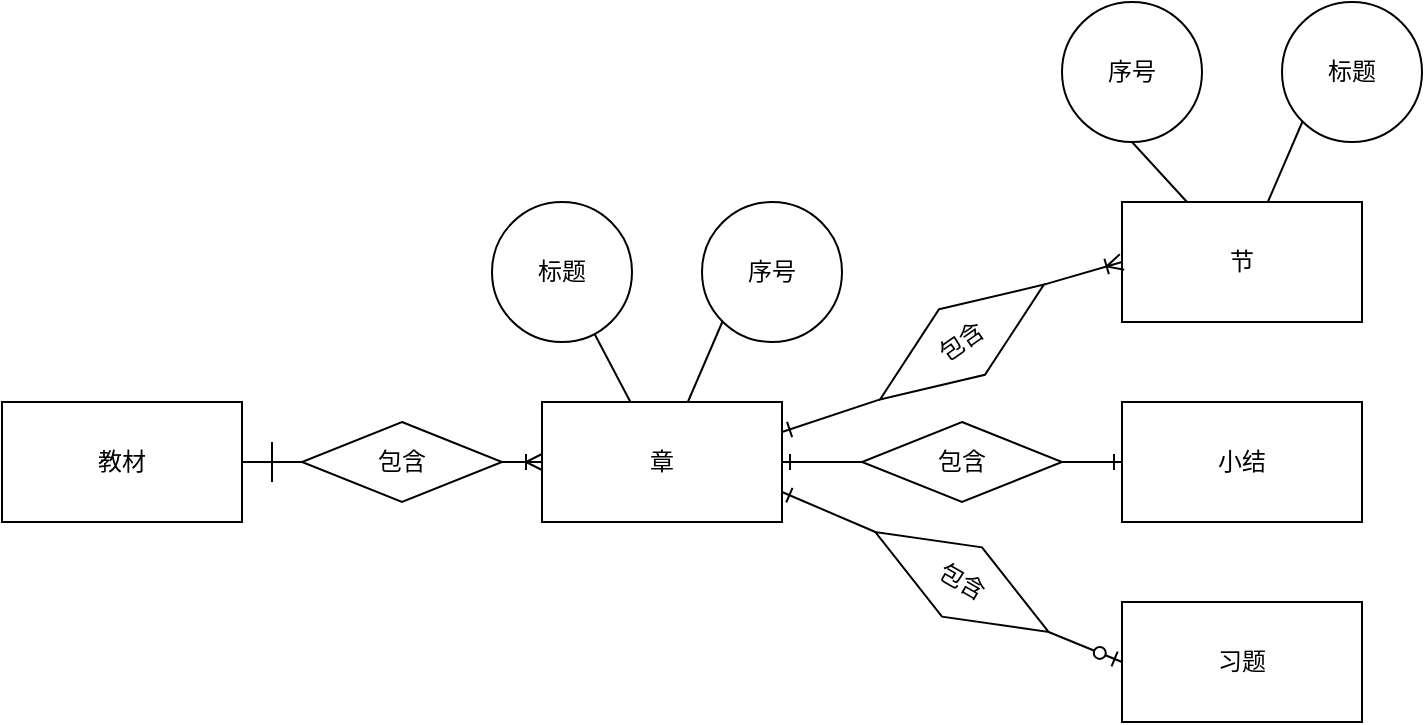 <mxfile version="20.4.0" type="device" pages="3"><diagram id="R2lEEEUBdFMjLlhIrx00" name="Page-1"><mxGraphModel dx="1112" dy="591" grid="1" gridSize="10" guides="1" tooltips="1" connect="1" arrows="1" fold="1" page="1" pageScale="1" pageWidth="850" pageHeight="1100" math="0" shadow="0" extFonts="Permanent Marker^https://fonts.googleapis.com/css?family=Permanent+Marker"><root><mxCell id="0"/><mxCell id="1" parent="0"/><mxCell id="5lF1x7l7lH-9yc8INlFA-1" value="教材" style="rounded=0;whiteSpace=wrap;html=1;" vertex="1" parent="1"><mxGeometry x="110" y="220" width="120" height="60" as="geometry"/></mxCell><mxCell id="5lF1x7l7lH-9yc8INlFA-4" value="标题" style="ellipse;whiteSpace=wrap;html=1;aspect=fixed;" vertex="1" parent="1"><mxGeometry x="750" y="20" width="70" height="70" as="geometry"/></mxCell><mxCell id="5lF1x7l7lH-9yc8INlFA-29" style="edgeStyle=none;rounded=0;orthogonalLoop=1;jettySize=auto;html=1;endArrow=none;endFill=0;" edge="1" parent="1" source="5lF1x7l7lH-9yc8INlFA-5" target="5lF1x7l7lH-9yc8INlFA-22"><mxGeometry relative="1" as="geometry"/></mxCell><mxCell id="5lF1x7l7lH-9yc8INlFA-30" style="edgeStyle=none;rounded=0;orthogonalLoop=1;jettySize=auto;html=1;entryX=0;entryY=1;entryDx=0;entryDy=0;endArrow=none;endFill=0;" edge="1" parent="1" source="5lF1x7l7lH-9yc8INlFA-5" target="5lF1x7l7lH-9yc8INlFA-23"><mxGeometry relative="1" as="geometry"/></mxCell><mxCell id="5lF1x7l7lH-9yc8INlFA-5" value="章" style="rounded=0;whiteSpace=wrap;html=1;" vertex="1" parent="1"><mxGeometry x="380" y="220" width="120" height="60" as="geometry"/></mxCell><mxCell id="5lF1x7l7lH-9yc8INlFA-6" value="序号" style="ellipse;whiteSpace=wrap;html=1;aspect=fixed;" vertex="1" parent="1"><mxGeometry x="640" y="20" width="70" height="70" as="geometry"/></mxCell><mxCell id="5lF1x7l7lH-9yc8INlFA-25" style="edgeStyle=none;rounded=0;orthogonalLoop=1;jettySize=auto;html=1;entryX=0.5;entryY=1;entryDx=0;entryDy=0;endArrow=none;endFill=0;" edge="1" parent="1" source="5lF1x7l7lH-9yc8INlFA-7" target="5lF1x7l7lH-9yc8INlFA-6"><mxGeometry relative="1" as="geometry"/></mxCell><mxCell id="5lF1x7l7lH-9yc8INlFA-28" style="edgeStyle=none;rounded=0;orthogonalLoop=1;jettySize=auto;html=1;entryX=0;entryY=1;entryDx=0;entryDy=0;endArrow=none;endFill=0;" edge="1" parent="1" source="5lF1x7l7lH-9yc8INlFA-7" target="5lF1x7l7lH-9yc8INlFA-4"><mxGeometry relative="1" as="geometry"/></mxCell><mxCell id="5lF1x7l7lH-9yc8INlFA-7" value="节" style="rounded=0;whiteSpace=wrap;html=1;" vertex="1" parent="1"><mxGeometry x="670" y="120" width="120" height="60" as="geometry"/></mxCell><mxCell id="5lF1x7l7lH-9yc8INlFA-8" value="小结" style="rounded=0;whiteSpace=wrap;html=1;" vertex="1" parent="1"><mxGeometry x="670" y="220" width="120" height="60" as="geometry"/></mxCell><mxCell id="5lF1x7l7lH-9yc8INlFA-9" value="习题" style="rounded=0;whiteSpace=wrap;html=1;" vertex="1" parent="1"><mxGeometry x="670" y="320" width="120" height="60" as="geometry"/></mxCell><mxCell id="5lF1x7l7lH-9yc8INlFA-16" value="" style="edgeStyle=entityRelationEdgeStyle;fontSize=12;html=1;endArrow=ERoneToMany;rounded=0;entryX=0;entryY=0.5;entryDx=0;entryDy=0;" edge="1" parent="1" target="5lF1x7l7lH-9yc8INlFA-5"><mxGeometry width="100" height="100" relative="1" as="geometry"><mxPoint x="230" y="250" as="sourcePoint"/><mxPoint x="300" y="150" as="targetPoint"/></mxGeometry></mxCell><mxCell id="5lF1x7l7lH-9yc8INlFA-19" value="" style="line;strokeWidth=1;direction=south;html=1;perimeter=backbonePerimeter;points=[];outlineConnect=0;" vertex="1" parent="1"><mxGeometry x="240" y="240" width="10" height="20" as="geometry"/></mxCell><mxCell id="5lF1x7l7lH-9yc8INlFA-22" value="标题" style="ellipse;whiteSpace=wrap;html=1;aspect=fixed;" vertex="1" parent="1"><mxGeometry x="355" y="120" width="70" height="70" as="geometry"/></mxCell><mxCell id="5lF1x7l7lH-9yc8INlFA-23" value="序号" style="ellipse;whiteSpace=wrap;html=1;aspect=fixed;" vertex="1" parent="1"><mxGeometry x="460" y="120" width="70" height="70" as="geometry"/></mxCell><mxCell id="5lF1x7l7lH-9yc8INlFA-37" value="" style="fontSize=12;html=1;endArrow=ERoneToMany;rounded=0;entryX=0;entryY=0.5;entryDx=0;entryDy=0;exitX=1;exitY=0.5;exitDx=0;exitDy=0;startArrow=none;" edge="1" parent="1" source="5lF1x7l7lH-9yc8INlFA-43" target="5lF1x7l7lH-9yc8INlFA-7"><mxGeometry width="100" height="100" relative="1" as="geometry"><mxPoint x="500" y="230" as="sourcePoint"/><mxPoint x="590" y="230" as="targetPoint"/></mxGeometry></mxCell><mxCell id="5lF1x7l7lH-9yc8INlFA-41" value="包含" style="rhombus;whiteSpace=wrap;html=1;strokeWidth=1;" vertex="1" parent="1"><mxGeometry x="260" y="230" width="100" height="40" as="geometry"/></mxCell><mxCell id="5lF1x7l7lH-9yc8INlFA-42" value="包含" style="rhombus;whiteSpace=wrap;html=1;strokeWidth=1;" vertex="1" parent="1"><mxGeometry x="540" y="230" width="100" height="40" as="geometry"/></mxCell><mxCell id="5lF1x7l7lH-9yc8INlFA-43" value="包含" style="rhombus;whiteSpace=wrap;html=1;strokeWidth=1;rotation=-35;" vertex="1" parent="1"><mxGeometry x="540" y="170" width="100" height="40" as="geometry"/></mxCell><mxCell id="5lF1x7l7lH-9yc8INlFA-44" value="包含" style="rhombus;whiteSpace=wrap;html=1;strokeWidth=1;rotation=30;" vertex="1" parent="1"><mxGeometry x="540" y="290" width="100" height="40" as="geometry"/></mxCell><mxCell id="H2vEn4O_AWB0RHBr5xlW-2" value="" style="fontSize=12;html=1;endArrow=ERzeroToOne;endFill=1;rounded=0;exitX=1;exitY=0.5;exitDx=0;exitDy=0;entryX=0;entryY=0.5;entryDx=0;entryDy=0;" edge="1" parent="1" source="5lF1x7l7lH-9yc8INlFA-44" target="5lF1x7l7lH-9yc8INlFA-9"><mxGeometry width="100" height="100" relative="1" as="geometry"><mxPoint x="610" y="410" as="sourcePoint"/><mxPoint x="710" y="310" as="targetPoint"/></mxGeometry></mxCell><mxCell id="H2vEn4O_AWB0RHBr5xlW-3" value="" style="fontSize=12;html=1;endArrow=ERone;endFill=1;rounded=0;exitX=0;exitY=0.5;exitDx=0;exitDy=0;entryX=1;entryY=0.25;entryDx=0;entryDy=0;" edge="1" parent="1" source="5lF1x7l7lH-9yc8INlFA-43" target="5lF1x7l7lH-9yc8INlFA-5"><mxGeometry width="100" height="100" relative="1" as="geometry"><mxPoint x="400" y="350" as="sourcePoint"/><mxPoint x="500" y="250" as="targetPoint"/></mxGeometry></mxCell><mxCell id="H2vEn4O_AWB0RHBr5xlW-4" value="" style="fontSize=12;html=1;endArrow=ERone;endFill=1;rounded=0;exitX=0;exitY=0.5;exitDx=0;exitDy=0;" edge="1" parent="1" source="5lF1x7l7lH-9yc8INlFA-42"><mxGeometry width="100" height="100" relative="1" as="geometry"><mxPoint x="559.042" y="228.679" as="sourcePoint"/><mxPoint x="500" y="250" as="targetPoint"/></mxGeometry></mxCell><mxCell id="H2vEn4O_AWB0RHBr5xlW-5" value="" style="fontSize=12;html=1;endArrow=ERone;endFill=1;rounded=0;exitX=0;exitY=0.5;exitDx=0;exitDy=0;entryX=1;entryY=0.75;entryDx=0;entryDy=0;" edge="1" parent="1" source="5lF1x7l7lH-9yc8INlFA-44" target="5lF1x7l7lH-9yc8INlFA-5"><mxGeometry width="100" height="100" relative="1" as="geometry"><mxPoint x="550" y="260" as="sourcePoint"/><mxPoint x="510" y="260" as="targetPoint"/></mxGeometry></mxCell><mxCell id="H2vEn4O_AWB0RHBr5xlW-6" value="" style="fontSize=12;html=1;endArrow=ERone;endFill=1;rounded=0;exitX=1;exitY=0.5;exitDx=0;exitDy=0;entryX=0;entryY=0.5;entryDx=0;entryDy=0;" edge="1" parent="1" source="5lF1x7l7lH-9yc8INlFA-42" target="5lF1x7l7lH-9yc8INlFA-8"><mxGeometry width="100" height="100" relative="1" as="geometry"><mxPoint x="556.699" y="295" as="sourcePoint"/><mxPoint x="510" y="275" as="targetPoint"/></mxGeometry></mxCell></root></mxGraphModel></diagram><diagram id="JV0Q-4F11BR0c35U2Rp_" name="第 2 页"><mxGraphModel dx="1112" dy="591" grid="1" gridSize="10" guides="1" tooltips="1" connect="1" arrows="1" fold="1" page="1" pageScale="1" pageWidth="827" pageHeight="1169" math="0" shadow="0"><root><mxCell id="0"/><mxCell id="1" parent="0"/><mxCell id="a4vDKqPWCtMJRm8egajv-1" value="教材" style="swimlane;fontStyle=0;align=center;verticalAlign=top;childLayout=stackLayout;horizontal=1;startSize=40;horizontalStack=0;resizeParent=1;resizeParentMax=0;resizeLast=0;collapsible=0;marginBottom=0;html=1;strokeWidth=1;" vertex="1" parent="1"><mxGeometry x="120" y="210" width="140" height="70" as="geometry"/></mxCell><mxCell id="a4vDKqPWCtMJRm8egajv-5" value="章" style="swimlane;fontStyle=0;align=center;verticalAlign=top;childLayout=stackLayout;horizontal=1;startSize=40;horizontalStack=0;resizeParent=1;resizeParentMax=0;resizeLast=0;collapsible=0;marginBottom=0;html=1;strokeWidth=1;" vertex="1" parent="1"><mxGeometry x="360" y="190" width="140" height="70" as="geometry"/></mxCell><mxCell id="a4vDKqPWCtMJRm8egajv-6" value="标题" style="text;html=1;strokeColor=none;fillColor=none;align=left;verticalAlign=middle;spacingLeft=4;spacingRight=4;overflow=hidden;rotatable=0;points=[[0,0.5],[1,0.5]];portConstraint=eastwest;strokeWidth=1;" vertex="1" parent="a4vDKqPWCtMJRm8egajv-5"><mxGeometry y="40" width="140" height="30" as="geometry"/></mxCell><mxCell id="a4vDKqPWCtMJRm8egajv-7" value="节" style="swimlane;fontStyle=0;align=center;verticalAlign=top;childLayout=stackLayout;horizontal=1;startSize=40;horizontalStack=0;resizeParent=1;resizeParentMax=0;resizeLast=0;collapsible=0;marginBottom=0;html=1;strokeWidth=1;" vertex="1" parent="1"><mxGeometry x="590" y="40" width="140" height="100" as="geometry"/></mxCell><mxCell id="a4vDKqPWCtMJRm8egajv-16" value="序号" style="text;html=1;align=left;verticalAlign=middle;spacingLeft=4;spacingRight=4;overflow=hidden;rotatable=0;points=[[0,0.5],[1,0.5]];portConstraint=eastwest;strokeWidth=1;strokeColor=default;" vertex="1" parent="a4vDKqPWCtMJRm8egajv-7"><mxGeometry y="40" width="140" height="30" as="geometry"/></mxCell><mxCell id="a4vDKqPWCtMJRm8egajv-15" value="标题" style="text;html=1;strokeColor=none;fillColor=none;align=left;verticalAlign=middle;spacingLeft=4;spacingRight=4;overflow=hidden;rotatable=0;points=[[0,0.5],[1,0.5]];portConstraint=eastwest;strokeWidth=1;" vertex="1" parent="a4vDKqPWCtMJRm8egajv-7"><mxGeometry y="70" width="140" height="30" as="geometry"/></mxCell><mxCell id="a4vDKqPWCtMJRm8egajv-9" value="习题" style="swimlane;fontStyle=0;align=center;verticalAlign=top;childLayout=stackLayout;horizontal=1;startSize=40;horizontalStack=0;resizeParent=1;resizeParentMax=0;resizeLast=0;collapsible=0;marginBottom=0;html=1;strokeWidth=1;" vertex="1" parent="1"><mxGeometry x="590" y="210" width="140" height="70" as="geometry"/></mxCell><mxCell id="a4vDKqPWCtMJRm8egajv-11" value="小结" style="swimlane;fontStyle=0;align=center;verticalAlign=top;childLayout=stackLayout;horizontal=1;startSize=40;horizontalStack=0;resizeParent=1;resizeParentMax=0;resizeLast=0;collapsible=0;marginBottom=0;html=1;strokeWidth=1;" vertex="1" parent="1"><mxGeometry x="590" y="330" width="140" height="70" as="geometry"/></mxCell><mxCell id="a4vDKqPWCtMJRm8egajv-13" value="序号" style="text;html=1;align=left;verticalAlign=middle;spacingLeft=4;spacingRight=4;overflow=hidden;rotatable=0;points=[[0,0.5],[1,0.5]];portConstraint=eastwest;strokeWidth=1;strokeColor=default;" vertex="1" parent="1"><mxGeometry x="360" y="260" width="140" height="30" as="geometry"/></mxCell><mxCell id="a4vDKqPWCtMJRm8egajv-18" style="edgeStyle=none;rounded=0;orthogonalLoop=1;jettySize=auto;html=1;entryX=0;entryY=0.5;entryDx=0;entryDy=0;endArrow=none;endFill=0;" edge="1" parent="1" source="a4vDKqPWCtMJRm8egajv-17" target="a4vDKqPWCtMJRm8egajv-6"><mxGeometry relative="1" as="geometry"/></mxCell><mxCell id="a4vDKqPWCtMJRm8egajv-17" value="" style="html=1;whiteSpace=wrap;aspect=fixed;shape=isoRectangle;strokeColor=default;strokeWidth=1;" vertex="1" parent="1"><mxGeometry x="260" y="235" width="33.33" height="20" as="geometry"/></mxCell><mxCell id="a4vDKqPWCtMJRm8egajv-19" style="edgeStyle=none;rounded=0;orthogonalLoop=1;jettySize=auto;html=1;entryX=0;entryY=0.5;entryDx=0;entryDy=0;endArrow=none;endFill=0;" edge="1" parent="1" source="a4vDKqPWCtMJRm8egajv-20" target="a4vDKqPWCtMJRm8egajv-9"><mxGeometry relative="1" as="geometry"><mxPoint x="600" y="245" as="targetPoint"/></mxGeometry></mxCell><mxCell id="a4vDKqPWCtMJRm8egajv-20" value="" style="html=1;whiteSpace=wrap;aspect=fixed;shape=isoRectangle;strokeColor=default;strokeWidth=1;" vertex="1" parent="1"><mxGeometry x="500" y="235" width="33.33" height="20" as="geometry"/></mxCell><mxCell id="a4vDKqPWCtMJRm8egajv-21" value="1...n" style="text;html=1;strokeColor=none;fillColor=none;align=center;verticalAlign=middle;whiteSpace=wrap;rounded=0;strokeWidth=1;" vertex="1" parent="1"><mxGeometry x="306.66" y="250" width="60" height="30" as="geometry"/></mxCell><mxCell id="a4vDKqPWCtMJRm8egajv-22" value="1" style="text;html=1;strokeColor=none;fillColor=none;align=center;verticalAlign=middle;whiteSpace=wrap;rounded=0;strokeWidth=1;" vertex="1" parent="1"><mxGeometry x="550" y="250" width="60" height="30" as="geometry"/></mxCell><mxCell id="a4vDKqPWCtMJRm8egajv-26" style="edgeStyle=none;rounded=0;orthogonalLoop=1;jettySize=auto;html=1;entryX=0;entryY=0.25;entryDx=0;entryDy=0;endArrow=none;endFill=0;exitX=0.836;exitY=0.459;exitDx=0;exitDy=0;exitPerimeter=0;" edge="1" parent="1" source="a4vDKqPWCtMJRm8egajv-23" target="a4vDKqPWCtMJRm8egajv-11"><mxGeometry relative="1" as="geometry"/></mxCell><mxCell id="a4vDKqPWCtMJRm8egajv-23" value="" style="html=1;whiteSpace=wrap;aspect=fixed;shape=isoRectangle;strokeColor=default;strokeWidth=1;rotation=30;" vertex="1" parent="1"><mxGeometry x="500" y="290" width="33.33" height="20" as="geometry"/></mxCell><mxCell id="a4vDKqPWCtMJRm8egajv-25" style="edgeStyle=none;rounded=0;orthogonalLoop=1;jettySize=auto;html=1;entryX=0;entryY=0.5;entryDx=0;entryDy=0;endArrow=none;endFill=0;" edge="1" parent="1" source="a4vDKqPWCtMJRm8egajv-24" target="a4vDKqPWCtMJRm8egajv-15"><mxGeometry relative="1" as="geometry"/></mxCell><mxCell id="a4vDKqPWCtMJRm8egajv-24" value="" style="html=1;whiteSpace=wrap;aspect=fixed;shape=isoRectangle;strokeColor=default;strokeWidth=1;rotation=-50;" vertex="1" parent="1"><mxGeometry x="493.7" y="188.45" width="35.92" height="21.55" as="geometry"/></mxCell><mxCell id="a4vDKqPWCtMJRm8egajv-27" value="0...1" style="text;html=1;strokeColor=none;fillColor=none;align=center;verticalAlign=middle;whiteSpace=wrap;rounded=0;strokeWidth=1;rotation=30;" vertex="1" parent="1"><mxGeometry x="541.66" y="330" width="60" height="30" as="geometry"/></mxCell><mxCell id="a4vDKqPWCtMJRm8egajv-28" value="1...n" style="text;html=1;strokeColor=none;fillColor=none;align=center;verticalAlign=middle;whiteSpace=wrap;rounded=0;strokeWidth=1;rotation=-45;" vertex="1" parent="1"><mxGeometry x="541.66" y="140" width="60" height="30" as="geometry"/></mxCell><mxCell id="a4vDKqPWCtMJRm8egajv-30" value="" style="text;html=1;strokeColor=default;fillColor=none;align=left;verticalAlign=middle;spacingLeft=4;spacingRight=4;overflow=hidden;rotatable=0;points=[[0,0.5],[1,0.5]];portConstraint=eastwest;strokeWidth=1;" vertex="1" parent="1"><mxGeometry x="120" y="280" width="140" height="30" as="geometry"/></mxCell><mxCell id="a4vDKqPWCtMJRm8egajv-31" value="" style="text;html=1;strokeColor=default;fillColor=none;align=left;verticalAlign=middle;spacingLeft=4;spacingRight=4;overflow=hidden;rotatable=0;points=[[0,0.5],[1,0.5]];portConstraint=eastwest;strokeWidth=1;" vertex="1" parent="1"><mxGeometry x="360" y="290" width="140" height="30" as="geometry"/></mxCell><mxCell id="a4vDKqPWCtMJRm8egajv-32" value="" style="text;html=1;strokeColor=default;fillColor=none;align=left;verticalAlign=middle;spacingLeft=4;spacingRight=4;overflow=hidden;rotatable=0;points=[[0,0.5],[1,0.5]];portConstraint=eastwest;strokeWidth=1;" vertex="1" parent="1"><mxGeometry x="590" y="140" width="140" height="30" as="geometry"/></mxCell><mxCell id="a4vDKqPWCtMJRm8egajv-33" value="" style="text;html=1;strokeColor=default;fillColor=none;align=left;verticalAlign=middle;spacingLeft=4;spacingRight=4;overflow=hidden;rotatable=0;points=[[0,0.5],[1,0.5]];portConstraint=eastwest;strokeWidth=1;" vertex="1" parent="1"><mxGeometry x="590" y="280" width="140" height="30" as="geometry"/></mxCell><mxCell id="a4vDKqPWCtMJRm8egajv-34" value="" style="text;html=1;strokeColor=default;fillColor=none;align=left;verticalAlign=middle;spacingLeft=4;spacingRight=4;overflow=hidden;rotatable=0;points=[[0,0.5],[1,0.5]];portConstraint=eastwest;strokeWidth=1;" vertex="1" parent="1"><mxGeometry x="590" y="400" width="140" height="30" as="geometry"/></mxCell><mxCell id="ycIPhQeKi297vTkcvSpy-1" value="1" style="text;html=1;strokeColor=none;fillColor=none;align=center;verticalAlign=middle;whiteSpace=wrap;rounded=0;strokeWidth=1;" vertex="1" parent="1"><mxGeometry x="246.66" y="250" width="60" height="30" as="geometry"/></mxCell><mxCell id="ycIPhQeKi297vTkcvSpy-3" value="1" style="text;html=1;strokeColor=none;fillColor=none;align=center;verticalAlign=middle;whiteSpace=wrap;rounded=0;strokeWidth=1;" vertex="1" parent="1"><mxGeometry x="486.66" y="250" width="60" height="30" as="geometry"/></mxCell><mxCell id="ycIPhQeKi297vTkcvSpy-4" value="1" style="text;html=1;strokeColor=none;fillColor=none;align=center;verticalAlign=middle;whiteSpace=wrap;rounded=0;strokeWidth=1;" vertex="1" parent="1"><mxGeometry x="486.66" y="205" width="60" height="30" as="geometry"/></mxCell><mxCell id="ycIPhQeKi297vTkcvSpy-6" value="1" style="text;html=1;strokeColor=none;fillColor=none;align=center;verticalAlign=middle;whiteSpace=wrap;rounded=0;strokeWidth=1;" vertex="1" parent="1"><mxGeometry x="486.67" y="300" width="60" height="30" as="geometry"/></mxCell></root></mxGraphModel></diagram><diagram id="zSZ0KMg90p3XOifCjDFr" name="第 3 页"><mxGraphModel dx="1112" dy="591" grid="1" gridSize="10" guides="1" tooltips="1" connect="1" arrows="1" fold="1" page="1" pageScale="1" pageWidth="827" pageHeight="1169" math="0" shadow="0"><root><mxCell id="0"/><mxCell id="1" parent="0"/><mxCell id="16g7o-3h0iS6gD4PVsGF-11" style="edgeStyle=none;rounded=0;orthogonalLoop=1;jettySize=auto;html=1;entryX=0;entryY=0.5;entryDx=0;entryDy=0;endArrow=classic;endFill=1;" edge="1" parent="1" source="16g7o-3h0iS6gD4PVsGF-1" target="16g7o-3h0iS6gD4PVsGF-2"><mxGeometry relative="1" as="geometry"/></mxCell><mxCell id="16g7o-3h0iS6gD4PVsGF-12" style="edgeStyle=none;rounded=0;orthogonalLoop=1;jettySize=auto;html=1;entryX=0;entryY=0.5;entryDx=0;entryDy=0;endArrow=classic;endFill=1;" edge="1" parent="1" source="16g7o-3h0iS6gD4PVsGF-1" target="16g7o-3h0iS6gD4PVsGF-4"><mxGeometry relative="1" as="geometry"/></mxCell><mxCell id="16g7o-3h0iS6gD4PVsGF-1" value="学生" style="shape=umlActor;verticalLabelPosition=bottom;verticalAlign=top;html=1;outlineConnect=0;strokeColor=default;strokeWidth=1;" vertex="1" parent="1"><mxGeometry x="80" y="150" width="30" height="60" as="geometry"/></mxCell><mxCell id="16g7o-3h0iS6gD4PVsGF-2" value="" style="ellipse;whiteSpace=wrap;html=1;strokeColor=default;strokeWidth=1;" vertex="1" parent="1"><mxGeometry x="240" y="100" width="100" height="50" as="geometry"/></mxCell><mxCell id="16g7o-3h0iS6gD4PVsGF-3" value="借书" style="text;html=1;strokeColor=none;fillColor=none;align=center;verticalAlign=middle;whiteSpace=wrap;rounded=0;strokeWidth=1;" vertex="1" parent="1"><mxGeometry x="260" y="150" width="60" height="30" as="geometry"/></mxCell><mxCell id="16g7o-3h0iS6gD4PVsGF-4" value="" style="ellipse;whiteSpace=wrap;html=1;strokeColor=default;strokeWidth=1;" vertex="1" parent="1"><mxGeometry x="240" y="200" width="100" height="50" as="geometry"/></mxCell><mxCell id="16g7o-3h0iS6gD4PVsGF-5" value="还书" style="text;html=1;strokeColor=none;fillColor=none;align=center;verticalAlign=middle;whiteSpace=wrap;rounded=0;strokeWidth=1;" vertex="1" parent="1"><mxGeometry x="260" y="250" width="60" height="30" as="geometry"/></mxCell><mxCell id="16g7o-3h0iS6gD4PVsGF-9" style="edgeStyle=none;rounded=0;orthogonalLoop=1;jettySize=auto;html=1;endArrow=classic;endFill=1;dashed=1;" edge="1" parent="1" source="16g7o-3h0iS6gD4PVsGF-6" target="16g7o-3h0iS6gD4PVsGF-4"><mxGeometry relative="1" as="geometry"/></mxCell><mxCell id="16g7o-3h0iS6gD4PVsGF-6" value="" style="ellipse;whiteSpace=wrap;html=1;strokeColor=default;strokeWidth=1;" vertex="1" parent="1"><mxGeometry x="430" y="200" width="100" height="50" as="geometry"/></mxCell><mxCell id="16g7o-3h0iS6gD4PVsGF-7" value="交罚款" style="text;html=1;strokeColor=none;fillColor=none;align=center;verticalAlign=middle;whiteSpace=wrap;rounded=0;strokeWidth=1;" vertex="1" parent="1"><mxGeometry x="450" y="250" width="60" height="30" as="geometry"/></mxCell><mxCell id="16g7o-3h0iS6gD4PVsGF-10" value="&amp;lt;&amp;lt;extend&amp;gt;&amp;gt;" style="text;html=1;strokeColor=none;fillColor=none;align=center;verticalAlign=middle;whiteSpace=wrap;rounded=0;strokeWidth=1;" vertex="1" parent="1"><mxGeometry x="360" y="200" width="60" height="30" as="geometry"/></mxCell></root></mxGraphModel></diagram></mxfile>